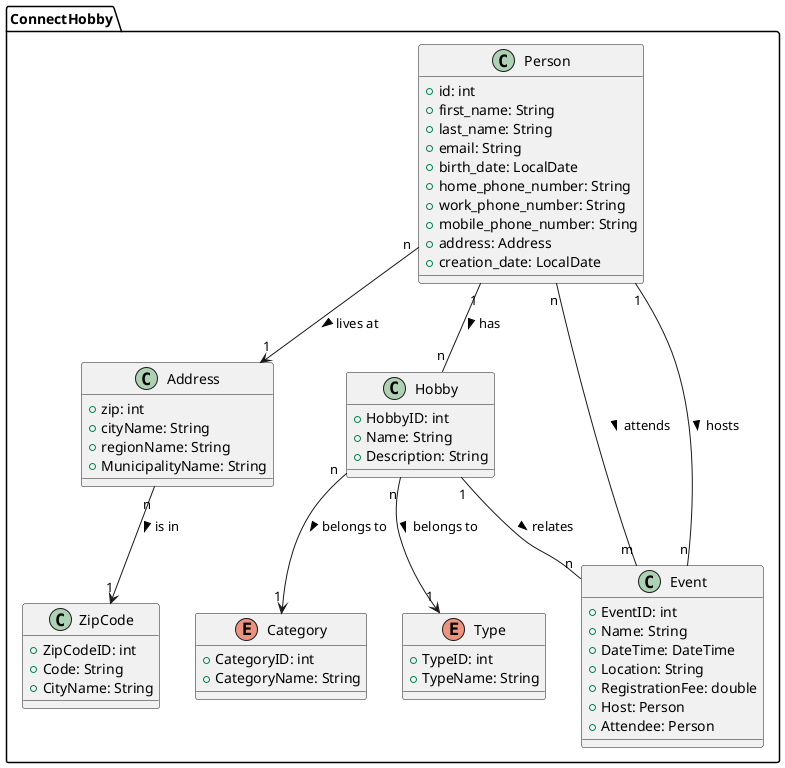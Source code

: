 @startuml
package ConnectHobby {
  class Person {
     + id: int
     + first_name: String
     + last_name: String
     + email: String
     + birth_date: LocalDate
     + home_phone_number: String
     + work_phone_number: String
     + mobile_phone_number: String
     + address: Address
     + creation_date: LocalDate


  }

  class Address {
     + zip: int
     + cityName: String
     + regionName: String
     + MunicipalityName: String
  }

  class ZipCode {
     + ZipCodeID: int
     + Code: String
     + CityName: String
  }

  class Hobby {
     + HobbyID: int
     + Name: String
     + Description: String
  }

  enum Category {
     + CategoryID: int
     + CategoryName: String
  }

  enum Type {
     + TypeID: int
     + TypeName: String
  }

  class Event {
     + EventID: int
     + Name: String
     + DateTime: DateTime
     + Location: String
     + RegistrationFee: double
     + Host: Person
     + Attendee: Person
  }


  Person "n" --> "1" Address : lives at >
  Address "n" --> "1" ZipCode : is in >
  Person "1" -- "n" Hobby : has >
  Hobby "n" --> "1" Category : belongs to >
  Hobby "n" --> "1" Type : belongs to >
  Person "n" -- "m" Event : attends >
  Person "1" -- "n" Event : hosts >
  Hobby "1" -- "n" Event : relates >
}
@enduml

